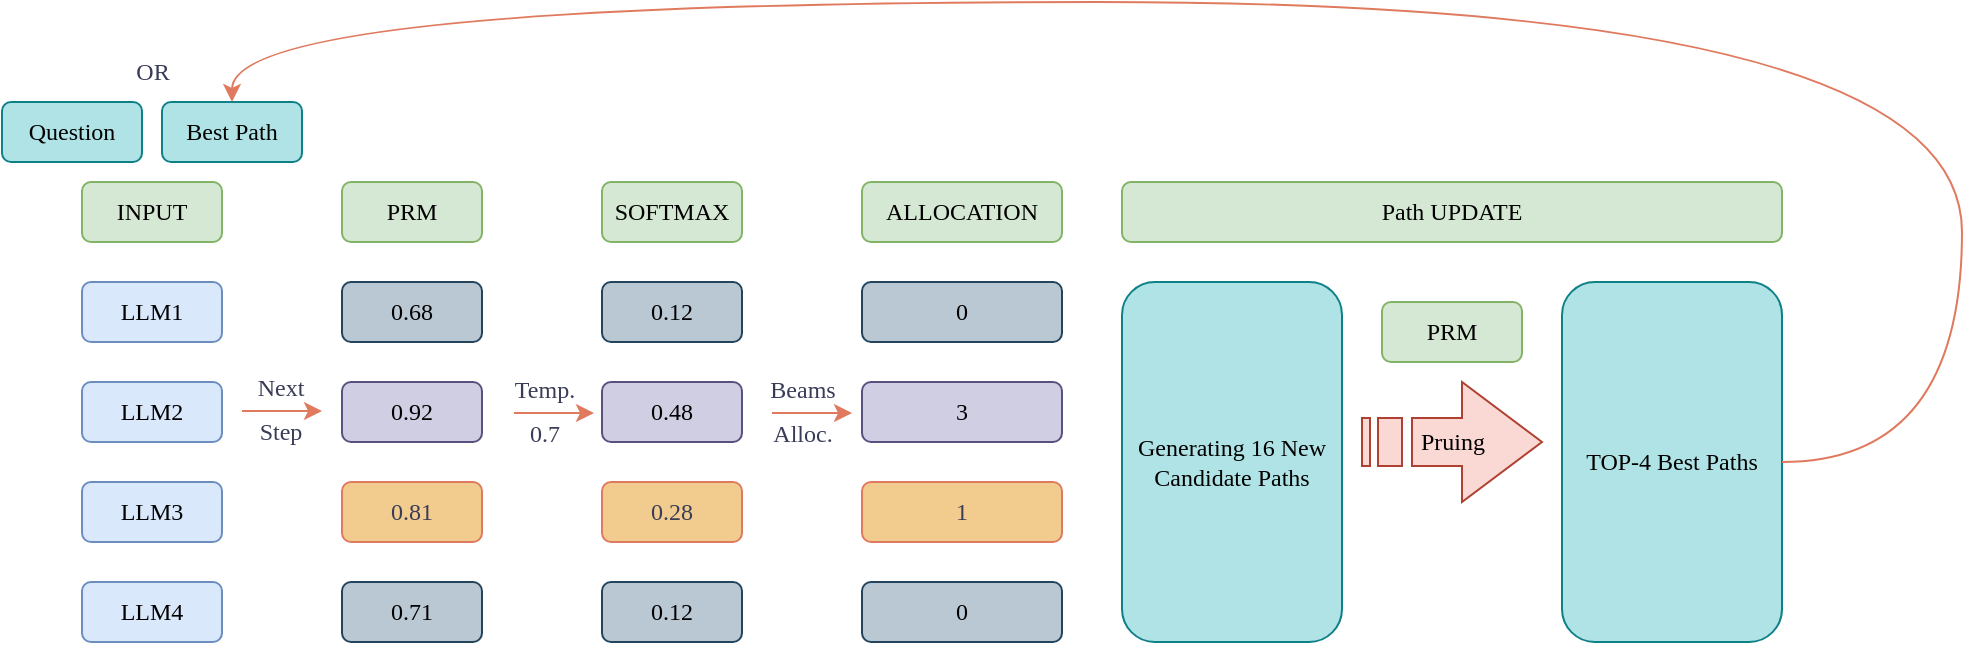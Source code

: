 <mxfile version="28.2.1">
  <diagram name="第 1 页" id="_KsVbUqQZ-v0ALwD6Hyh">
    <mxGraphModel dx="1042" dy="570" grid="1" gridSize="10" guides="1" tooltips="1" connect="1" arrows="1" fold="1" page="1" pageScale="1" pageWidth="827" pageHeight="1169" math="0" shadow="0">
      <root>
        <mxCell id="0" />
        <mxCell id="1" parent="0" />
        <mxCell id="8DVu6u98NFebpymilXGG-2" value="&lt;font face=&quot;Comic Sans MS&quot;&gt;Best Path&lt;/font&gt;" style="rounded=1;whiteSpace=wrap;html=1;labelBackgroundColor=none;fillColor=#b0e3e6;strokeColor=#0e8088;align=center;verticalAlign=middle;fontFamily=Helvetica;fontSize=12;" vertex="1" parent="1">
          <mxGeometry x="140" y="200" width="70" height="30" as="geometry" />
        </mxCell>
        <mxCell id="8DVu6u98NFebpymilXGG-3" value="&lt;font face=&quot;Comic Sans MS&quot;&gt;Question&lt;/font&gt;" style="rounded=1;whiteSpace=wrap;html=1;labelBackgroundColor=none;fillColor=#b0e3e6;strokeColor=#0e8088;" vertex="1" parent="1">
          <mxGeometry x="60" y="200" width="70" height="30" as="geometry" />
        </mxCell>
        <mxCell id="8DVu6u98NFebpymilXGG-8" value="" style="group" vertex="1" connectable="0" parent="1">
          <mxGeometry x="100" y="240" width="70" height="230" as="geometry" />
        </mxCell>
        <mxCell id="ms_wc8pi5Gnqf6l3Z3Y6-1" value="&lt;font face=&quot;Comic Sans MS&quot;&gt;INPUT&lt;/font&gt;" style="rounded=1;whiteSpace=wrap;html=1;labelBackgroundColor=none;fillColor=#d5e8d4;strokeColor=#82b366;" parent="8DVu6u98NFebpymilXGG-8" vertex="1">
          <mxGeometry width="70" height="30" as="geometry" />
        </mxCell>
        <mxCell id="ms_wc8pi5Gnqf6l3Z3Y6-2" value="&lt;font face=&quot;Comic Sans MS&quot;&gt;LLM1&lt;/font&gt;" style="rounded=1;whiteSpace=wrap;html=1;labelBackgroundColor=none;fillColor=#dae8fc;strokeColor=#6c8ebf;" parent="8DVu6u98NFebpymilXGG-8" vertex="1">
          <mxGeometry y="50" width="70" height="30" as="geometry" />
        </mxCell>
        <mxCell id="ms_wc8pi5Gnqf6l3Z3Y6-3" value="&lt;font face=&quot;Comic Sans MS&quot;&gt;LLM2&lt;/font&gt;" style="rounded=1;whiteSpace=wrap;html=1;labelBackgroundColor=none;fillColor=#dae8fc;strokeColor=#6c8ebf;" parent="8DVu6u98NFebpymilXGG-8" vertex="1">
          <mxGeometry y="100" width="70" height="30" as="geometry" />
        </mxCell>
        <mxCell id="ms_wc8pi5Gnqf6l3Z3Y6-4" value="&lt;font face=&quot;Comic Sans MS&quot;&gt;LLM3&lt;/font&gt;" style="rounded=1;whiteSpace=wrap;html=1;labelBackgroundColor=none;fillColor=#dae8fc;strokeColor=#6c8ebf;" parent="8DVu6u98NFebpymilXGG-8" vertex="1">
          <mxGeometry y="150" width="70" height="30" as="geometry" />
        </mxCell>
        <mxCell id="ms_wc8pi5Gnqf6l3Z3Y6-5" value="&lt;font face=&quot;Comic Sans MS&quot;&gt;LLM4&lt;/font&gt;" style="rounded=1;whiteSpace=wrap;html=1;labelBackgroundColor=none;fillColor=#dae8fc;strokeColor=#6c8ebf;" parent="8DVu6u98NFebpymilXGG-8" vertex="1">
          <mxGeometry y="200" width="70" height="30" as="geometry" />
        </mxCell>
        <mxCell id="8DVu6u98NFebpymilXGG-10" value="" style="group" vertex="1" connectable="0" parent="1">
          <mxGeometry x="360" y="240" width="70" height="230" as="geometry" />
        </mxCell>
        <mxCell id="ms_wc8pi5Gnqf6l3Z3Y6-12" value="&lt;font face=&quot;Comic Sans MS&quot;&gt;SOFTMAX&lt;/font&gt;" style="rounded=1;whiteSpace=wrap;html=1;labelBackgroundColor=none;fillColor=#d5e8d4;strokeColor=#82b366;" parent="8DVu6u98NFebpymilXGG-10" vertex="1">
          <mxGeometry width="70" height="30" as="geometry" />
        </mxCell>
        <mxCell id="ms_wc8pi5Gnqf6l3Z3Y6-13" value="&lt;span style=&quot;font-family: &amp;quot;Comic Sans MS&amp;quot;;&quot;&gt;0.12&lt;/span&gt;" style="rounded=1;whiteSpace=wrap;html=1;labelBackgroundColor=none;fillColor=#bac8d3;strokeColor=#23445d;" parent="8DVu6u98NFebpymilXGG-10" vertex="1">
          <mxGeometry y="50" width="70" height="30" as="geometry" />
        </mxCell>
        <mxCell id="ms_wc8pi5Gnqf6l3Z3Y6-14" value="&lt;font face=&quot;Comic Sans MS&quot;&gt;0.48&lt;/font&gt;" style="rounded=1;whiteSpace=wrap;html=1;labelBackgroundColor=none;fillColor=#d0cee2;strokeColor=#56517e;" parent="8DVu6u98NFebpymilXGG-10" vertex="1">
          <mxGeometry y="100" width="70" height="30" as="geometry" />
        </mxCell>
        <mxCell id="ms_wc8pi5Gnqf6l3Z3Y6-15" value="&lt;font face=&quot;Comic Sans MS&quot;&gt;0.28&lt;/font&gt;" style="rounded=1;whiteSpace=wrap;html=1;labelBackgroundColor=none;fillColor=#F2CC8F;strokeColor=#E07A5F;fontColor=#393C56;" parent="8DVu6u98NFebpymilXGG-10" vertex="1">
          <mxGeometry y="150" width="70" height="30" as="geometry" />
        </mxCell>
        <mxCell id="ms_wc8pi5Gnqf6l3Z3Y6-16" value="&lt;font face=&quot;Comic Sans MS&quot;&gt;0.12&lt;/font&gt;" style="rounded=1;whiteSpace=wrap;html=1;labelBackgroundColor=none;fillColor=#bac8d3;strokeColor=#23445d;" parent="8DVu6u98NFebpymilXGG-10" vertex="1">
          <mxGeometry y="200" width="70" height="30" as="geometry" />
        </mxCell>
        <mxCell id="8DVu6u98NFebpymilXGG-11" value="" style="group" vertex="1" connectable="0" parent="1">
          <mxGeometry x="490" y="240" width="100" height="230" as="geometry" />
        </mxCell>
        <mxCell id="ms_wc8pi5Gnqf6l3Z3Y6-17" value="&lt;font face=&quot;Comic Sans MS&quot;&gt;ALLOCATION&lt;/font&gt;" style="rounded=1;whiteSpace=wrap;html=1;labelBackgroundColor=none;fillColor=#d5e8d4;strokeColor=#82b366;" parent="8DVu6u98NFebpymilXGG-11" vertex="1">
          <mxGeometry width="100" height="30" as="geometry" />
        </mxCell>
        <mxCell id="ms_wc8pi5Gnqf6l3Z3Y6-18" value="&lt;span style=&quot;font-family: &amp;quot;Comic Sans MS&amp;quot;;&quot;&gt;0&lt;/span&gt;" style="rounded=1;whiteSpace=wrap;html=1;labelBackgroundColor=none;fillColor=#bac8d3;strokeColor=#23445d;" parent="8DVu6u98NFebpymilXGG-11" vertex="1">
          <mxGeometry y="50" width="100" height="30" as="geometry" />
        </mxCell>
        <mxCell id="ms_wc8pi5Gnqf6l3Z3Y6-19" value="&lt;font face=&quot;Comic Sans MS&quot;&gt;3&lt;/font&gt;" style="rounded=1;whiteSpace=wrap;html=1;labelBackgroundColor=none;fillColor=#d0cee2;strokeColor=#56517e;" parent="8DVu6u98NFebpymilXGG-11" vertex="1">
          <mxGeometry y="100" width="100" height="30" as="geometry" />
        </mxCell>
        <mxCell id="ms_wc8pi5Gnqf6l3Z3Y6-20" value="&lt;font face=&quot;Comic Sans MS&quot;&gt;1&lt;/font&gt;" style="rounded=1;whiteSpace=wrap;html=1;labelBackgroundColor=none;fillColor=#F2CC8F;strokeColor=#E07A5F;fontColor=#393C56;" parent="8DVu6u98NFebpymilXGG-11" vertex="1">
          <mxGeometry y="150" width="100" height="30" as="geometry" />
        </mxCell>
        <mxCell id="ms_wc8pi5Gnqf6l3Z3Y6-21" value="&lt;font face=&quot;Comic Sans MS&quot;&gt;0&lt;/font&gt;" style="rounded=1;whiteSpace=wrap;html=1;labelBackgroundColor=none;fillColor=#bac8d3;strokeColor=#23445d;" parent="8DVu6u98NFebpymilXGG-11" vertex="1">
          <mxGeometry y="200" width="100" height="30" as="geometry" />
        </mxCell>
        <mxCell id="8DVu6u98NFebpymilXGG-12" value="" style="group" vertex="1" connectable="0" parent="1">
          <mxGeometry x="620" y="240" width="330" height="230" as="geometry" />
        </mxCell>
        <mxCell id="ms_wc8pi5Gnqf6l3Z3Y6-23" value="&lt;font face=&quot;Comic Sans MS&quot;&gt;Path UPDATE&lt;/font&gt;" style="rounded=1;whiteSpace=wrap;html=1;labelBackgroundColor=none;fillColor=#d5e8d4;strokeColor=#82b366;" parent="8DVu6u98NFebpymilXGG-12" vertex="1">
          <mxGeometry width="330" height="30" as="geometry" />
        </mxCell>
        <mxCell id="ms_wc8pi5Gnqf6l3Z3Y6-28" value="&lt;span style=&quot;font-family: &amp;quot;Comic Sans MS&amp;quot;;&quot;&gt;Generating 16 New Candidate Paths&lt;/span&gt;" style="rounded=1;whiteSpace=wrap;html=1;labelBackgroundColor=none;fillColor=#b0e3e6;strokeColor=#0e8088;" parent="8DVu6u98NFebpymilXGG-12" vertex="1">
          <mxGeometry y="50" width="110" height="180" as="geometry" />
        </mxCell>
        <mxCell id="ms_wc8pi5Gnqf6l3Z3Y6-30" value="&lt;font face=&quot;Comic Sans MS&quot;&gt;Pruing&lt;/font&gt;" style="html=1;shadow=0;dashed=0;align=center;verticalAlign=middle;shape=mxgraph.arrows2.stripedArrow;dy=0.6;dx=40;notch=25;rounded=1;labelBackgroundColor=none;fillColor=#fad9d5;strokeColor=#ae4132;" parent="8DVu6u98NFebpymilXGG-12" vertex="1">
          <mxGeometry x="120" y="100" width="90" height="60" as="geometry" />
        </mxCell>
        <mxCell id="8DVu6u98NFebpymilXGG-7" value="&lt;span style=&quot;font-family: &amp;quot;Comic Sans MS&amp;quot;;&quot;&gt;TOP-4 Best Paths&lt;/span&gt;" style="rounded=1;whiteSpace=wrap;html=1;labelBackgroundColor=none;fillColor=#b0e3e6;strokeColor=#0e8088;" vertex="1" parent="8DVu6u98NFebpymilXGG-12">
          <mxGeometry x="220" y="50" width="110" height="180" as="geometry" />
        </mxCell>
        <mxCell id="8DVu6u98NFebpymilXGG-39" value="&lt;font face=&quot;Comic Sans MS&quot;&gt;PRM&lt;/font&gt;" style="rounded=1;whiteSpace=wrap;html=1;labelBackgroundColor=none;fillColor=#d5e8d4;strokeColor=#82b366;flipH=1;flipV=1;" vertex="1" parent="8DVu6u98NFebpymilXGG-12">
          <mxGeometry x="130" y="60" width="70" height="30" as="geometry" />
        </mxCell>
        <mxCell id="8DVu6u98NFebpymilXGG-13" value="" style="group" vertex="1" connectable="0" parent="1">
          <mxGeometry x="230" y="240" width="70" height="230" as="geometry" />
        </mxCell>
        <mxCell id="ms_wc8pi5Gnqf6l3Z3Y6-11" value="&lt;font face=&quot;Comic Sans MS&quot;&gt;0.71&lt;/font&gt;" style="rounded=1;whiteSpace=wrap;html=1;labelBackgroundColor=none;fillColor=#bac8d3;strokeColor=#23445d;flipH=1;flipV=1;" parent="8DVu6u98NFebpymilXGG-13" vertex="1">
          <mxGeometry y="200" width="70" height="30" as="geometry" />
        </mxCell>
        <mxCell id="ms_wc8pi5Gnqf6l3Z3Y6-7" value="&lt;font face=&quot;Comic Sans MS&quot;&gt;PRM&lt;/font&gt;" style="rounded=1;whiteSpace=wrap;html=1;labelBackgroundColor=none;fillColor=#d5e8d4;strokeColor=#82b366;flipH=1;flipV=1;" parent="8DVu6u98NFebpymilXGG-13" vertex="1">
          <mxGeometry width="70" height="30" as="geometry" />
        </mxCell>
        <mxCell id="ms_wc8pi5Gnqf6l3Z3Y6-8" value="&lt;span style=&quot;font-family: &amp;quot;Comic Sans MS&amp;quot;;&quot;&gt;0.68&lt;/span&gt;" style="rounded=1;whiteSpace=wrap;html=1;labelBackgroundColor=none;fillColor=#bac8d3;strokeColor=#23445d;flipH=1;flipV=1;" parent="8DVu6u98NFebpymilXGG-13" vertex="1">
          <mxGeometry y="50" width="70" height="30" as="geometry" />
        </mxCell>
        <mxCell id="ms_wc8pi5Gnqf6l3Z3Y6-9" value="&lt;font face=&quot;Comic Sans MS&quot;&gt;0.92&lt;/font&gt;" style="rounded=1;whiteSpace=wrap;html=1;labelBackgroundColor=none;fillColor=#d0cee2;strokeColor=#56517e;flipH=1;flipV=1;" parent="8DVu6u98NFebpymilXGG-13" vertex="1">
          <mxGeometry y="100" width="70" height="30" as="geometry" />
        </mxCell>
        <mxCell id="ms_wc8pi5Gnqf6l3Z3Y6-10" value="&lt;font face=&quot;Comic Sans MS&quot;&gt;0.81&lt;/font&gt;" style="rounded=1;whiteSpace=wrap;html=1;labelBackgroundColor=none;fillColor=#F2CC8F;strokeColor=#E07A5F;fontColor=#393C56;flipH=1;flipV=1;" parent="8DVu6u98NFebpymilXGG-13" vertex="1">
          <mxGeometry y="150" width="70" height="30" as="geometry" />
        </mxCell>
        <mxCell id="8DVu6u98NFebpymilXGG-14" value="&lt;font face=&quot;Comic Sans MS&quot;&gt;OR&lt;/font&gt;" style="text;html=1;align=center;verticalAlign=middle;resizable=0;points=[];autosize=1;strokeColor=none;fillColor=none;fontColor=#393C56;" vertex="1" parent="1">
          <mxGeometry x="115" y="170" width="40" height="30" as="geometry" />
        </mxCell>
        <mxCell id="8DVu6u98NFebpymilXGG-26" value="" style="endArrow=classic;html=1;rounded=0;strokeColor=#E07A5F;fontColor=#393C56;curved=1;fillColor=#F2CC8F;" edge="1" parent="1">
          <mxGeometry width="50" height="50" relative="1" as="geometry">
            <mxPoint x="180" y="354.5" as="sourcePoint" />
            <mxPoint x="220" y="354.5" as="targetPoint" />
          </mxGeometry>
        </mxCell>
        <mxCell id="8DVu6u98NFebpymilXGG-30" value="&lt;font face=&quot;Comic Sans MS&quot;&gt;Next&lt;/font&gt;" style="text;html=1;align=center;verticalAlign=middle;resizable=0;points=[];autosize=1;strokeColor=none;fillColor=none;fontColor=#393C56;" vertex="1" parent="1">
          <mxGeometry x="174" y="328" width="50" height="30" as="geometry" />
        </mxCell>
        <mxCell id="8DVu6u98NFebpymilXGG-31" value="&lt;font face=&quot;Comic Sans MS&quot;&gt;Step&lt;/font&gt;" style="text;html=1;align=center;verticalAlign=middle;resizable=0;points=[];autosize=1;strokeColor=none;fillColor=none;fontColor=#393C56;" vertex="1" parent="1">
          <mxGeometry x="174" y="350" width="50" height="30" as="geometry" />
        </mxCell>
        <mxCell id="8DVu6u98NFebpymilXGG-32" value="" style="endArrow=classic;html=1;rounded=0;strokeColor=#E07A5F;fontColor=#393C56;curved=1;fillColor=#F2CC8F;" edge="1" parent="1">
          <mxGeometry width="50" height="50" relative="1" as="geometry">
            <mxPoint x="316" y="355.5" as="sourcePoint" />
            <mxPoint x="356" y="355.5" as="targetPoint" />
          </mxGeometry>
        </mxCell>
        <mxCell id="8DVu6u98NFebpymilXGG-33" value="&lt;font face=&quot;Comic Sans MS&quot;&gt;Temp.&lt;/font&gt;" style="text;html=1;align=center;verticalAlign=middle;resizable=0;points=[];autosize=1;strokeColor=none;fillColor=none;fontColor=#393C56;" vertex="1" parent="1">
          <mxGeometry x="301" y="329" width="60" height="30" as="geometry" />
        </mxCell>
        <mxCell id="8DVu6u98NFebpymilXGG-34" value="&lt;font face=&quot;Comic Sans MS&quot;&gt;0.7&lt;/font&gt;" style="text;html=1;align=center;verticalAlign=middle;resizable=0;points=[];autosize=1;strokeColor=none;fillColor=none;fontColor=#393C56;" vertex="1" parent="1">
          <mxGeometry x="311" y="351" width="40" height="30" as="geometry" />
        </mxCell>
        <mxCell id="8DVu6u98NFebpymilXGG-35" value="" style="endArrow=classic;html=1;rounded=0;strokeColor=#E07A5F;fontColor=#393C56;curved=1;fillColor=#F2CC8F;" edge="1" parent="1">
          <mxGeometry width="50" height="50" relative="1" as="geometry">
            <mxPoint x="445" y="355.5" as="sourcePoint" />
            <mxPoint x="485" y="355.5" as="targetPoint" />
          </mxGeometry>
        </mxCell>
        <mxCell id="8DVu6u98NFebpymilXGG-36" value="&lt;font face=&quot;Comic Sans MS&quot;&gt;Beams&lt;/font&gt;" style="text;html=1;align=center;verticalAlign=middle;resizable=0;points=[];autosize=1;strokeColor=none;fillColor=none;fontColor=#393C56;" vertex="1" parent="1">
          <mxGeometry x="430" y="329" width="60" height="30" as="geometry" />
        </mxCell>
        <mxCell id="8DVu6u98NFebpymilXGG-37" value="&lt;font face=&quot;Comic Sans MS&quot;&gt;Alloc.&lt;/font&gt;" style="text;html=1;align=center;verticalAlign=middle;resizable=0;points=[];autosize=1;strokeColor=none;fillColor=none;fontColor=#393C56;" vertex="1" parent="1">
          <mxGeometry x="435" y="351" width="50" height="30" as="geometry" />
        </mxCell>
        <mxCell id="8DVu6u98NFebpymilXGG-38" style="edgeStyle=orthogonalEdgeStyle;curved=1;rounded=0;orthogonalLoop=1;jettySize=auto;html=1;entryX=0.5;entryY=0;entryDx=0;entryDy=0;strokeColor=#E07A5F;fontColor=#393C56;fillColor=#F2CC8F;" edge="1" parent="1" source="8DVu6u98NFebpymilXGG-7" target="8DVu6u98NFebpymilXGG-2">
          <mxGeometry relative="1" as="geometry">
            <Array as="points">
              <mxPoint x="1040" y="380" />
              <mxPoint x="1040" y="150" />
              <mxPoint x="175" y="150" />
            </Array>
          </mxGeometry>
        </mxCell>
      </root>
    </mxGraphModel>
  </diagram>
</mxfile>
